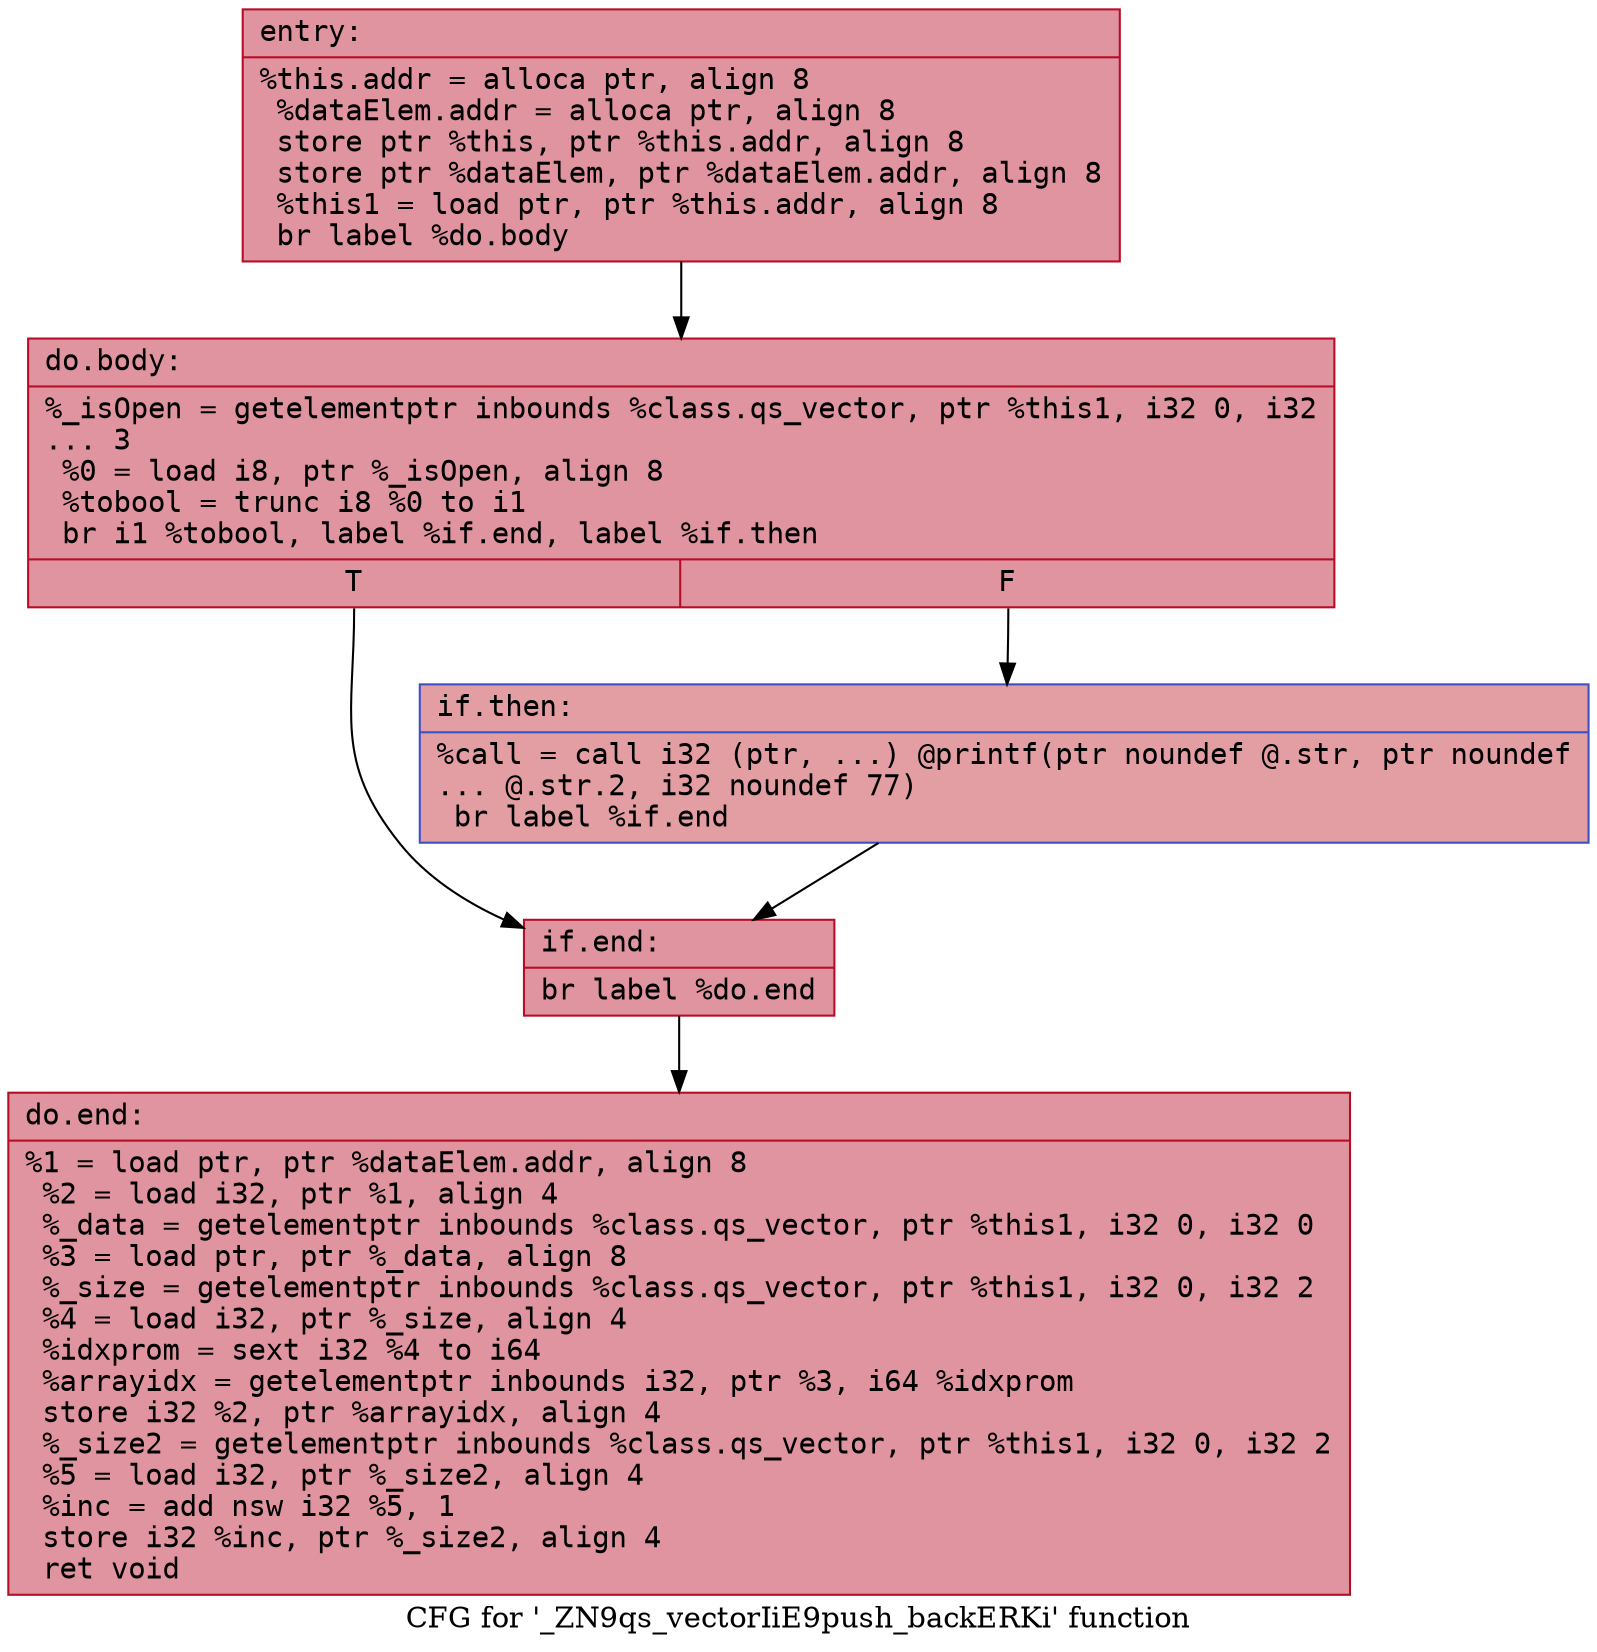 digraph "CFG for '_ZN9qs_vectorIiE9push_backERKi' function" {
	label="CFG for '_ZN9qs_vectorIiE9push_backERKi' function";

	Node0x55dfe4b13cb0 [shape=record,color="#b70d28ff", style=filled, fillcolor="#b70d2870" fontname="Courier",label="{entry:\l|  %this.addr = alloca ptr, align 8\l  %dataElem.addr = alloca ptr, align 8\l  store ptr %this, ptr %this.addr, align 8\l  store ptr %dataElem, ptr %dataElem.addr, align 8\l  %this1 = load ptr, ptr %this.addr, align 8\l  br label %do.body\l}"];
	Node0x55dfe4b13cb0 -> Node0x55dfe4b13f70[tooltip="entry -> do.body\nProbability 100.00%" ];
	Node0x55dfe4b13f70 [shape=record,color="#b70d28ff", style=filled, fillcolor="#b70d2870" fontname="Courier",label="{do.body:\l|  %_isOpen = getelementptr inbounds %class.qs_vector, ptr %this1, i32 0, i32\l... 3\l  %0 = load i8, ptr %_isOpen, align 8\l  %tobool = trunc i8 %0 to i1\l  br i1 %tobool, label %if.end, label %if.then\l|{<s0>T|<s1>F}}"];
	Node0x55dfe4b13f70:s0 -> Node0x55dfe4b14240[tooltip="do.body -> if.end\nProbability 50.00%" ];
	Node0x55dfe4b13f70:s1 -> Node0x55dfe4b142b0[tooltip="do.body -> if.then\nProbability 50.00%" ];
	Node0x55dfe4b142b0 [shape=record,color="#3d50c3ff", style=filled, fillcolor="#be242e70" fontname="Courier",label="{if.then:\l|  %call = call i32 (ptr, ...) @printf(ptr noundef @.str, ptr noundef\l... @.str.2, i32 noundef 77)\l  br label %if.end\l}"];
	Node0x55dfe4b142b0 -> Node0x55dfe4b14240[tooltip="if.then -> if.end\nProbability 100.00%" ];
	Node0x55dfe4b14240 [shape=record,color="#b70d28ff", style=filled, fillcolor="#b70d2870" fontname="Courier",label="{if.end:\l|  br label %do.end\l}"];
	Node0x55dfe4b14240 -> Node0x55dfe4b145c0[tooltip="if.end -> do.end\nProbability 100.00%" ];
	Node0x55dfe4b145c0 [shape=record,color="#b70d28ff", style=filled, fillcolor="#b70d2870" fontname="Courier",label="{do.end:\l|  %1 = load ptr, ptr %dataElem.addr, align 8\l  %2 = load i32, ptr %1, align 4\l  %_data = getelementptr inbounds %class.qs_vector, ptr %this1, i32 0, i32 0\l  %3 = load ptr, ptr %_data, align 8\l  %_size = getelementptr inbounds %class.qs_vector, ptr %this1, i32 0, i32 2\l  %4 = load i32, ptr %_size, align 4\l  %idxprom = sext i32 %4 to i64\l  %arrayidx = getelementptr inbounds i32, ptr %3, i64 %idxprom\l  store i32 %2, ptr %arrayidx, align 4\l  %_size2 = getelementptr inbounds %class.qs_vector, ptr %this1, i32 0, i32 2\l  %5 = load i32, ptr %_size2, align 4\l  %inc = add nsw i32 %5, 1\l  store i32 %inc, ptr %_size2, align 4\l  ret void\l}"];
}
